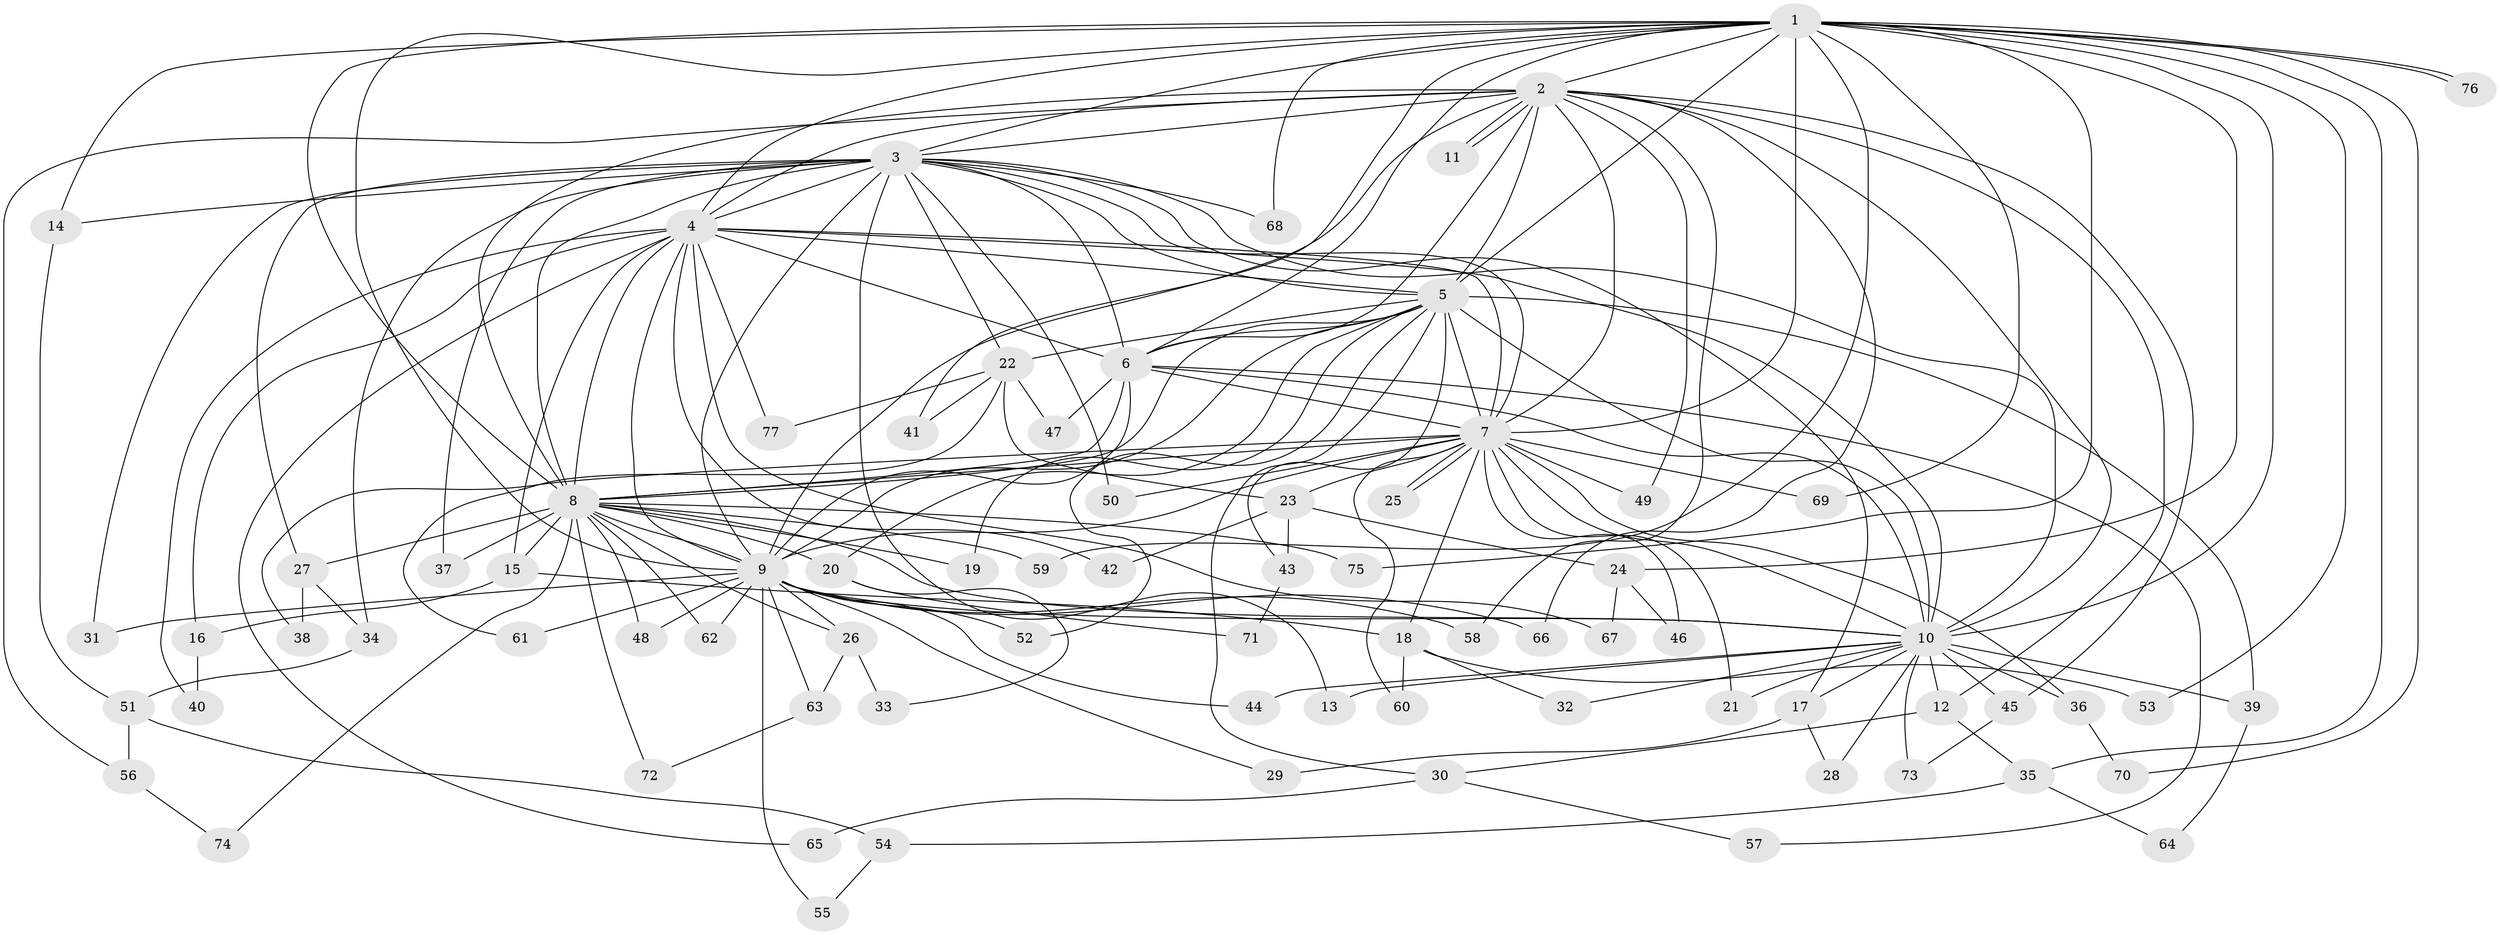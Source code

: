 // Generated by graph-tools (version 1.1) at 2025/49/03/09/25 03:49:42]
// undirected, 77 vertices, 179 edges
graph export_dot {
graph [start="1"]
  node [color=gray90,style=filled];
  1;
  2;
  3;
  4;
  5;
  6;
  7;
  8;
  9;
  10;
  11;
  12;
  13;
  14;
  15;
  16;
  17;
  18;
  19;
  20;
  21;
  22;
  23;
  24;
  25;
  26;
  27;
  28;
  29;
  30;
  31;
  32;
  33;
  34;
  35;
  36;
  37;
  38;
  39;
  40;
  41;
  42;
  43;
  44;
  45;
  46;
  47;
  48;
  49;
  50;
  51;
  52;
  53;
  54;
  55;
  56;
  57;
  58;
  59;
  60;
  61;
  62;
  63;
  64;
  65;
  66;
  67;
  68;
  69;
  70;
  71;
  72;
  73;
  74;
  75;
  76;
  77;
  1 -- 2;
  1 -- 3;
  1 -- 4;
  1 -- 5;
  1 -- 6;
  1 -- 7;
  1 -- 8;
  1 -- 9;
  1 -- 10;
  1 -- 14;
  1 -- 24;
  1 -- 35;
  1 -- 41;
  1 -- 53;
  1 -- 59;
  1 -- 68;
  1 -- 69;
  1 -- 70;
  1 -- 75;
  1 -- 76;
  1 -- 76;
  2 -- 3;
  2 -- 4;
  2 -- 5;
  2 -- 6;
  2 -- 7;
  2 -- 8;
  2 -- 9;
  2 -- 10;
  2 -- 11;
  2 -- 11;
  2 -- 12;
  2 -- 45;
  2 -- 49;
  2 -- 56;
  2 -- 58;
  2 -- 66;
  3 -- 4;
  3 -- 5;
  3 -- 6;
  3 -- 7;
  3 -- 8;
  3 -- 9;
  3 -- 10;
  3 -- 13;
  3 -- 14;
  3 -- 17;
  3 -- 22;
  3 -- 27;
  3 -- 31;
  3 -- 34;
  3 -- 37;
  3 -- 50;
  3 -- 68;
  4 -- 5;
  4 -- 6;
  4 -- 7;
  4 -- 8;
  4 -- 9;
  4 -- 10;
  4 -- 15;
  4 -- 16;
  4 -- 40;
  4 -- 42;
  4 -- 65;
  4 -- 67;
  4 -- 77;
  5 -- 6;
  5 -- 7;
  5 -- 8;
  5 -- 9;
  5 -- 10;
  5 -- 19;
  5 -- 20;
  5 -- 22;
  5 -- 30;
  5 -- 39;
  5 -- 43;
  5 -- 52;
  6 -- 7;
  6 -- 8;
  6 -- 9;
  6 -- 10;
  6 -- 47;
  6 -- 57;
  7 -- 8;
  7 -- 9;
  7 -- 10;
  7 -- 18;
  7 -- 21;
  7 -- 23;
  7 -- 25;
  7 -- 25;
  7 -- 36;
  7 -- 38;
  7 -- 46;
  7 -- 49;
  7 -- 50;
  7 -- 60;
  7 -- 69;
  8 -- 9;
  8 -- 10;
  8 -- 15;
  8 -- 19;
  8 -- 20;
  8 -- 26;
  8 -- 27;
  8 -- 37;
  8 -- 48;
  8 -- 59;
  8 -- 62;
  8 -- 72;
  8 -- 74;
  8 -- 75;
  9 -- 10;
  9 -- 26;
  9 -- 29;
  9 -- 31;
  9 -- 44;
  9 -- 48;
  9 -- 52;
  9 -- 55;
  9 -- 58;
  9 -- 61;
  9 -- 62;
  9 -- 63;
  9 -- 66;
  10 -- 12;
  10 -- 13;
  10 -- 17;
  10 -- 21;
  10 -- 28;
  10 -- 32;
  10 -- 36;
  10 -- 39;
  10 -- 44;
  10 -- 45;
  10 -- 73;
  12 -- 30;
  12 -- 35;
  14 -- 51;
  15 -- 16;
  15 -- 18;
  16 -- 40;
  17 -- 28;
  17 -- 29;
  18 -- 32;
  18 -- 53;
  18 -- 60;
  20 -- 33;
  20 -- 71;
  22 -- 23;
  22 -- 41;
  22 -- 47;
  22 -- 61;
  22 -- 77;
  23 -- 24;
  23 -- 42;
  23 -- 43;
  24 -- 46;
  24 -- 67;
  26 -- 33;
  26 -- 63;
  27 -- 34;
  27 -- 38;
  30 -- 57;
  30 -- 65;
  34 -- 51;
  35 -- 54;
  35 -- 64;
  36 -- 70;
  39 -- 64;
  43 -- 71;
  45 -- 73;
  51 -- 54;
  51 -- 56;
  54 -- 55;
  56 -- 74;
  63 -- 72;
}
